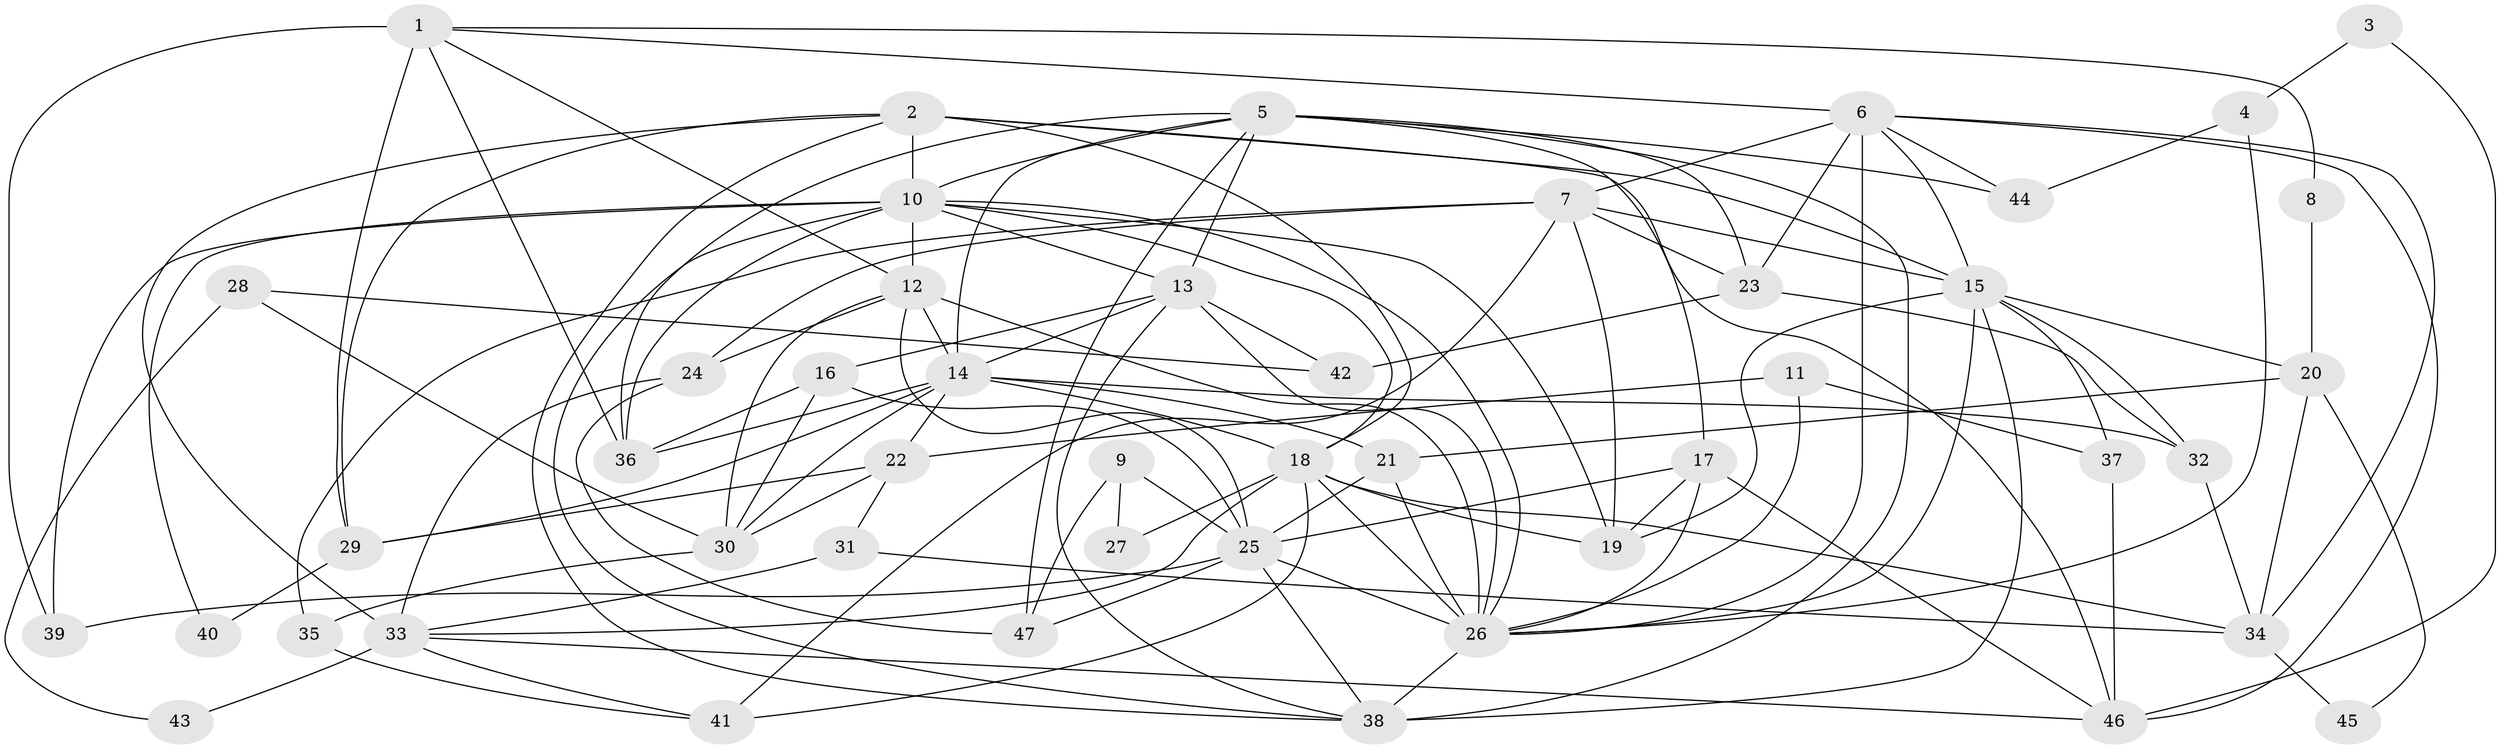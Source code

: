 // original degree distribution, {3: 0.3118279569892473, 4: 0.3225806451612903, 2: 0.07526881720430108, 5: 0.17204301075268819, 6: 0.07526881720430108, 7: 0.03225806451612903, 8: 0.010752688172043012}
// Generated by graph-tools (version 1.1) at 2025/43/03/06/25 01:43:20]
// undirected, 47 vertices, 122 edges
graph export_dot {
graph [start="1"]
  node [color=gray90,style=filled];
  1;
  2;
  3;
  4;
  5;
  6;
  7;
  8;
  9;
  10;
  11;
  12;
  13;
  14;
  15;
  16;
  17;
  18;
  19;
  20;
  21;
  22;
  23;
  24;
  25;
  26;
  27;
  28;
  29;
  30;
  31;
  32;
  33;
  34;
  35;
  36;
  37;
  38;
  39;
  40;
  41;
  42;
  43;
  44;
  45;
  46;
  47;
  1 -- 6 [weight=2.0];
  1 -- 8 [weight=1.0];
  1 -- 12 [weight=2.0];
  1 -- 29 [weight=1.0];
  1 -- 36 [weight=1.0];
  1 -- 39 [weight=1.0];
  2 -- 10 [weight=1.0];
  2 -- 15 [weight=1.0];
  2 -- 18 [weight=1.0];
  2 -- 29 [weight=1.0];
  2 -- 33 [weight=1.0];
  2 -- 38 [weight=1.0];
  2 -- 46 [weight=1.0];
  3 -- 4 [weight=1.0];
  3 -- 46 [weight=1.0];
  4 -- 26 [weight=1.0];
  4 -- 44 [weight=1.0];
  5 -- 10 [weight=2.0];
  5 -- 13 [weight=1.0];
  5 -- 14 [weight=1.0];
  5 -- 17 [weight=1.0];
  5 -- 23 [weight=1.0];
  5 -- 36 [weight=1.0];
  5 -- 38 [weight=1.0];
  5 -- 44 [weight=1.0];
  5 -- 47 [weight=1.0];
  6 -- 7 [weight=1.0];
  6 -- 15 [weight=1.0];
  6 -- 23 [weight=1.0];
  6 -- 26 [weight=1.0];
  6 -- 34 [weight=1.0];
  6 -- 44 [weight=1.0];
  6 -- 46 [weight=1.0];
  7 -- 15 [weight=1.0];
  7 -- 19 [weight=1.0];
  7 -- 23 [weight=2.0];
  7 -- 24 [weight=1.0];
  7 -- 35 [weight=1.0];
  7 -- 41 [weight=1.0];
  8 -- 20 [weight=1.0];
  9 -- 25 [weight=1.0];
  9 -- 27 [weight=1.0];
  9 -- 47 [weight=1.0];
  10 -- 12 [weight=2.0];
  10 -- 13 [weight=1.0];
  10 -- 18 [weight=1.0];
  10 -- 19 [weight=1.0];
  10 -- 26 [weight=1.0];
  10 -- 36 [weight=2.0];
  10 -- 38 [weight=1.0];
  10 -- 39 [weight=1.0];
  10 -- 40 [weight=1.0];
  11 -- 22 [weight=1.0];
  11 -- 26 [weight=1.0];
  11 -- 37 [weight=1.0];
  12 -- 14 [weight=3.0];
  12 -- 24 [weight=1.0];
  12 -- 25 [weight=1.0];
  12 -- 26 [weight=2.0];
  12 -- 30 [weight=1.0];
  13 -- 14 [weight=1.0];
  13 -- 16 [weight=1.0];
  13 -- 26 [weight=2.0];
  13 -- 38 [weight=1.0];
  13 -- 42 [weight=1.0];
  14 -- 18 [weight=2.0];
  14 -- 21 [weight=1.0];
  14 -- 22 [weight=1.0];
  14 -- 29 [weight=1.0];
  14 -- 30 [weight=1.0];
  14 -- 32 [weight=1.0];
  14 -- 36 [weight=1.0];
  15 -- 19 [weight=1.0];
  15 -- 20 [weight=1.0];
  15 -- 26 [weight=2.0];
  15 -- 32 [weight=1.0];
  15 -- 37 [weight=1.0];
  15 -- 38 [weight=1.0];
  16 -- 25 [weight=1.0];
  16 -- 30 [weight=1.0];
  16 -- 36 [weight=1.0];
  17 -- 19 [weight=1.0];
  17 -- 25 [weight=1.0];
  17 -- 26 [weight=1.0];
  17 -- 46 [weight=1.0];
  18 -- 19 [weight=1.0];
  18 -- 26 [weight=1.0];
  18 -- 27 [weight=1.0];
  18 -- 33 [weight=1.0];
  18 -- 34 [weight=1.0];
  18 -- 41 [weight=1.0];
  20 -- 21 [weight=1.0];
  20 -- 34 [weight=1.0];
  20 -- 45 [weight=1.0];
  21 -- 25 [weight=1.0];
  21 -- 26 [weight=2.0];
  22 -- 29 [weight=2.0];
  22 -- 30 [weight=1.0];
  22 -- 31 [weight=1.0];
  23 -- 32 [weight=1.0];
  23 -- 42 [weight=1.0];
  24 -- 33 [weight=1.0];
  24 -- 47 [weight=1.0];
  25 -- 26 [weight=2.0];
  25 -- 38 [weight=1.0];
  25 -- 39 [weight=1.0];
  25 -- 47 [weight=1.0];
  26 -- 38 [weight=2.0];
  28 -- 30 [weight=1.0];
  28 -- 42 [weight=1.0];
  28 -- 43 [weight=1.0];
  29 -- 40 [weight=1.0];
  30 -- 35 [weight=1.0];
  31 -- 33 [weight=1.0];
  31 -- 34 [weight=1.0];
  32 -- 34 [weight=1.0];
  33 -- 41 [weight=1.0];
  33 -- 43 [weight=1.0];
  33 -- 46 [weight=1.0];
  34 -- 45 [weight=1.0];
  35 -- 41 [weight=1.0];
  37 -- 46 [weight=1.0];
}
